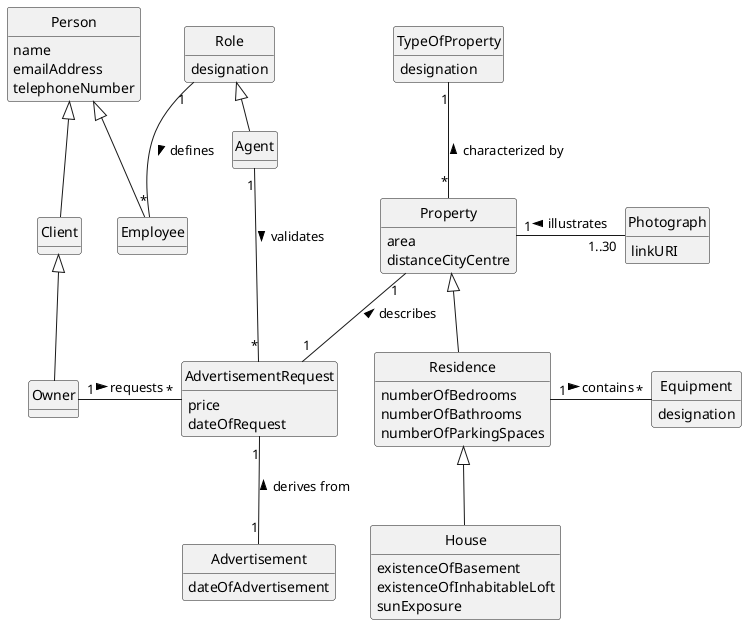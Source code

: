 @startuml
skinparam monochrome true
skinparam packageStyle rectangle
skinparam shadowing false

skinparam classAttributeIconSize 0

hide circle
hide methods

class Person{
name
emailAddress
telephoneNumber
}

class Client{}

class Owner {}

class AdvertisementRequest {
price
dateOfRequest
}
class Advertisement {
dateOfAdvertisement
}

class Agent {}

class Property {
area
distanceCityCentre
}

class TypeOfProperty{
designation
}

class Photograph{
linkURI
}

class Residence {
numberOfBedrooms
numberOfBathrooms
numberOfParkingSpaces
}

class House{
existenceOfBasement
existenceOfInhabitableLoft
sunExposure
}

class Equipment {
designation
}

class Role {
designation
}

Person <|--  Client
Client <|-- Owner
AdvertisementRequest"*" --l "1" Owner: requests <
AdvertisementRequest"1" -- "1" Advertisement: derives from <
Property"1" -- "1"AdvertisementRequest: describes <
Property  <|-- Residence
Residence <|-- House
Residence"1" --r "*"Equipment : contains >
Property"1" --r "1..30"Photograph: illustrates <
Property"*" --up "1"TypeOfProperty: characterized by >
AdvertisementRequest"*" --up "1" Agent: validates <
Role"1" -- "*"Employee: defines >
Role <|--r Agent
Person <|-- Employee


@enduml
